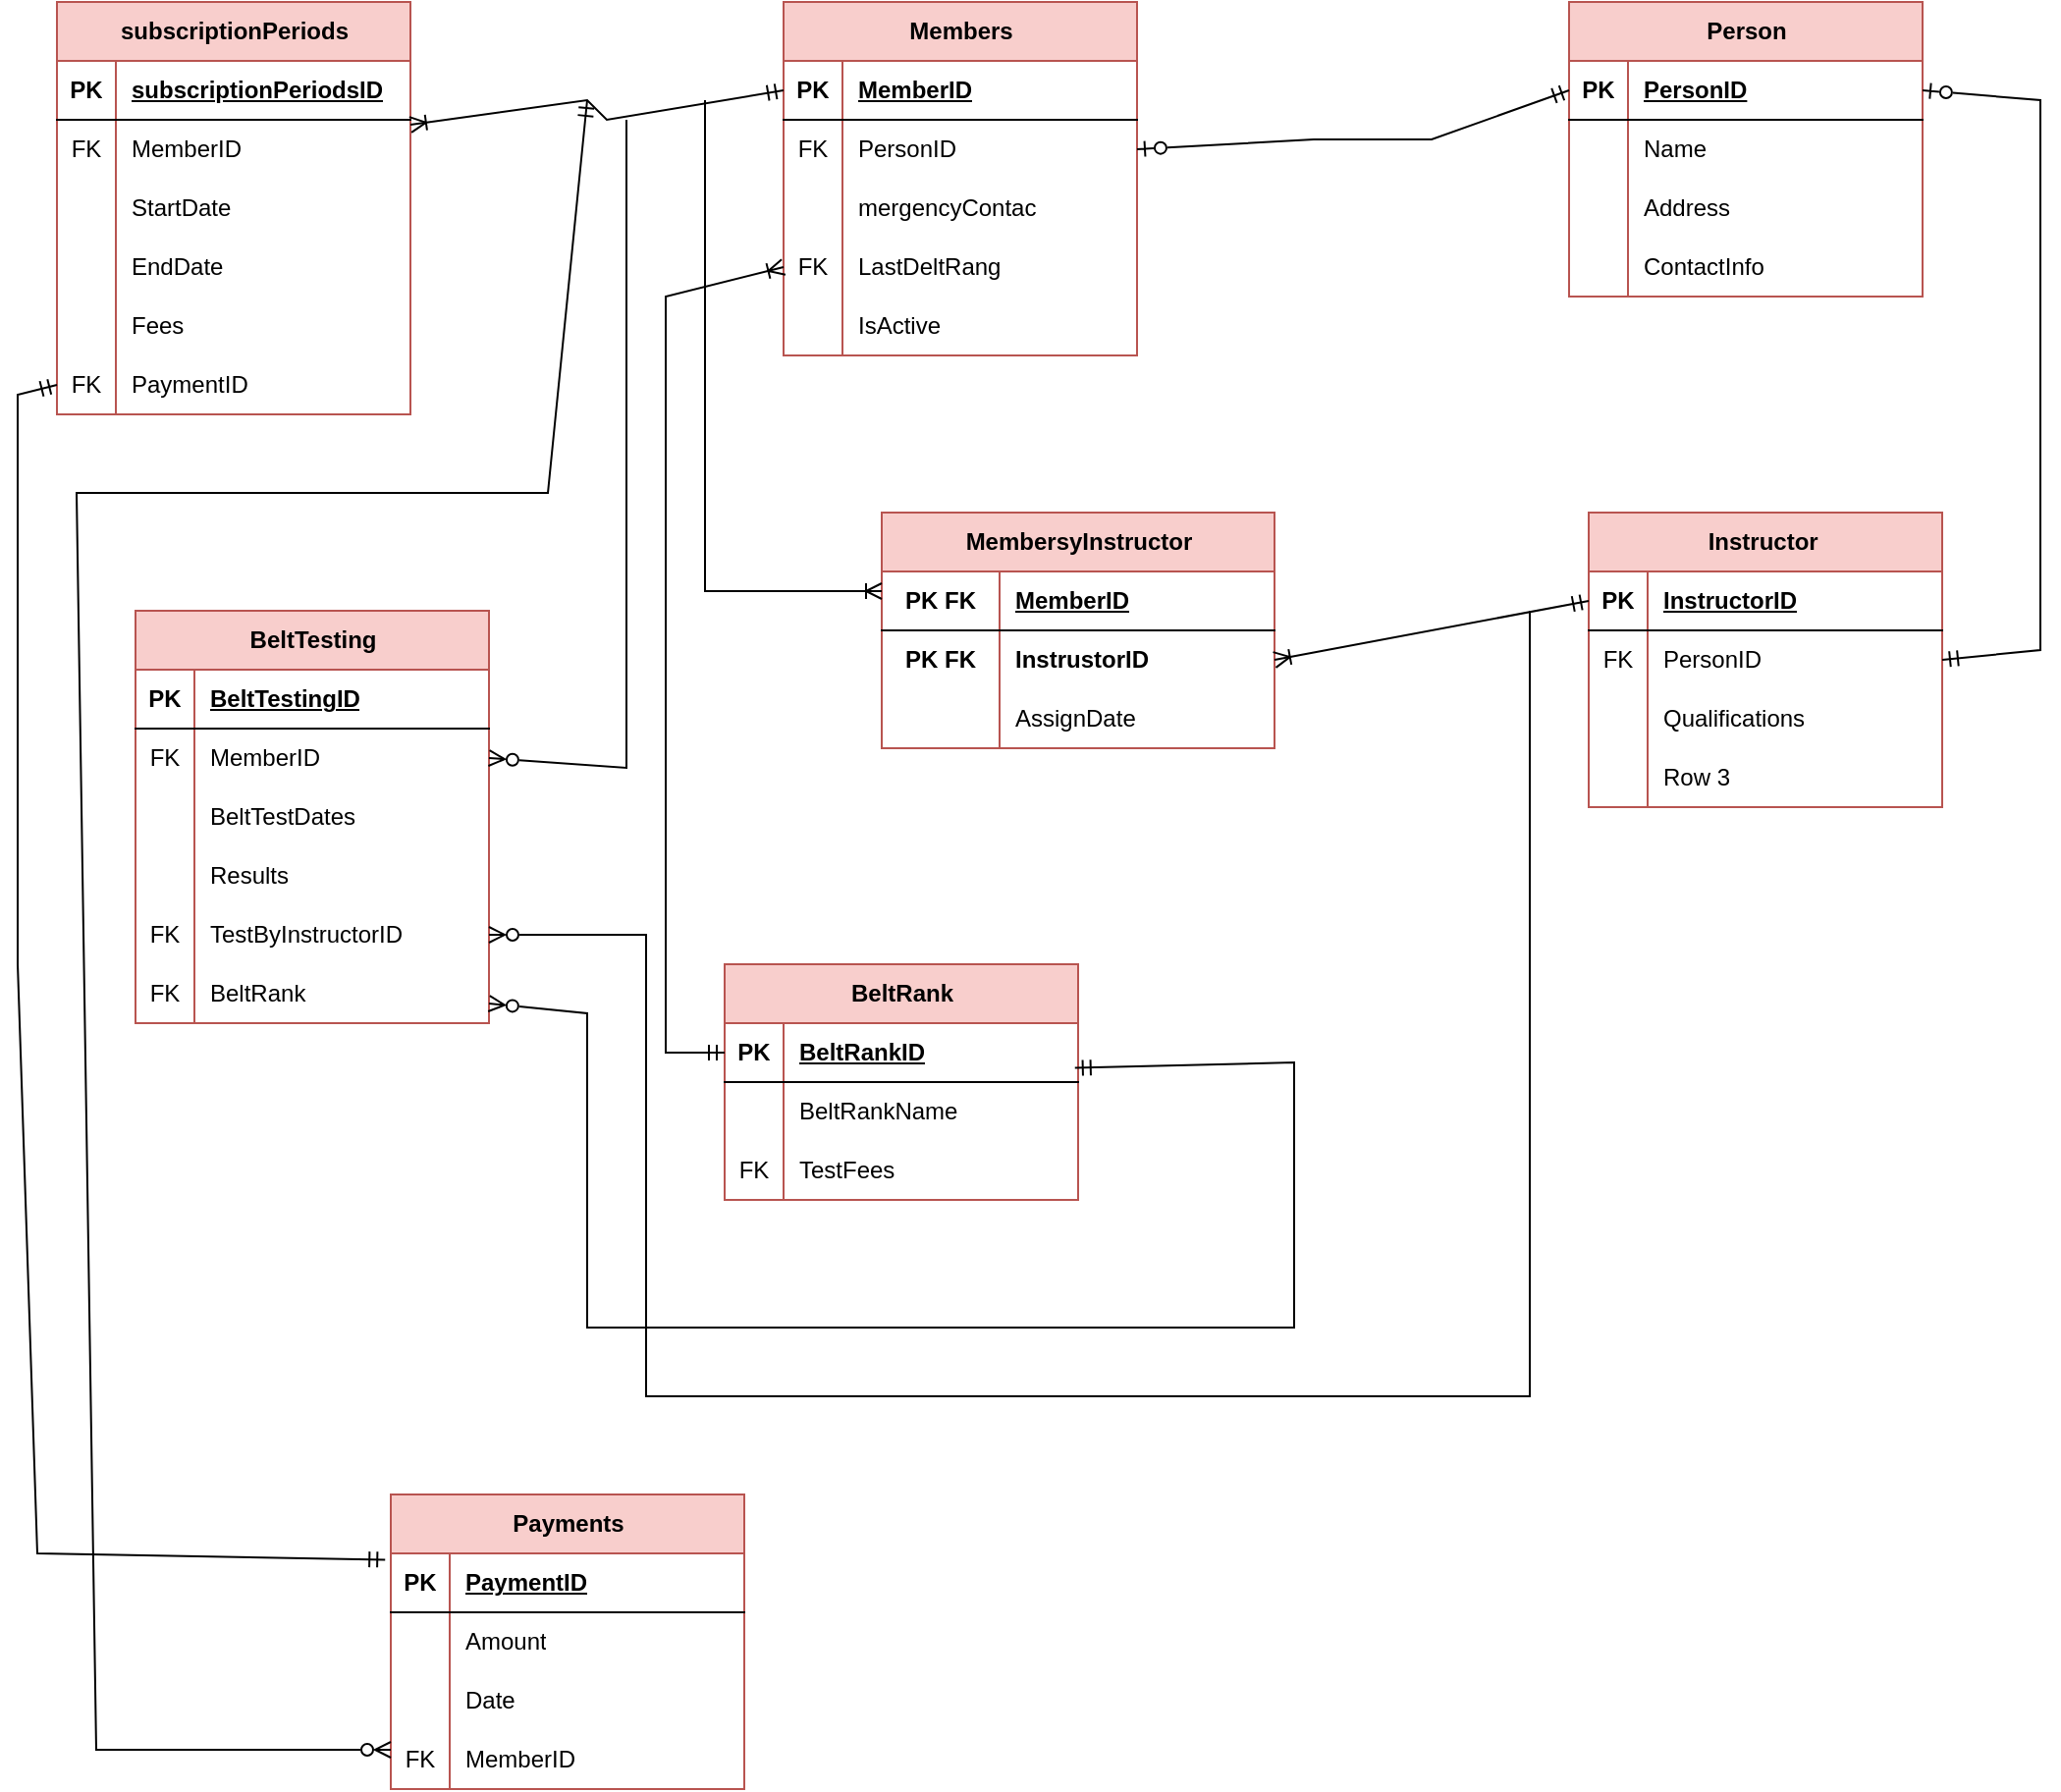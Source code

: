 <mxfile version="25.0.3">
  <diagram name="Page-1" id="x6dcxa09sV73X_C3K5Bz">
    <mxGraphModel dx="1050" dy="574" grid="1" gridSize="10" guides="1" tooltips="1" connect="1" arrows="1" fold="1" page="1" pageScale="1" pageWidth="2339" pageHeight="3300" math="0" shadow="0">
      <root>
        <mxCell id="0" />
        <mxCell id="1" parent="0" />
        <mxCell id="tFFil8-U_pqD9INkJ2cD-1" value="Person" style="shape=table;startSize=30;container=1;collapsible=1;childLayout=tableLayout;fixedRows=1;rowLines=0;fontStyle=1;align=center;resizeLast=1;html=1;fillColor=#f8cecc;strokeColor=#b85450;" parent="1" vertex="1">
          <mxGeometry x="800" y="10" width="180" height="150" as="geometry" />
        </mxCell>
        <mxCell id="tFFil8-U_pqD9INkJ2cD-2" value="" style="shape=tableRow;horizontal=0;startSize=0;swimlaneHead=0;swimlaneBody=0;fillColor=none;collapsible=0;dropTarget=0;points=[[0,0.5],[1,0.5]];portConstraint=eastwest;top=0;left=0;right=0;bottom=1;" parent="tFFil8-U_pqD9INkJ2cD-1" vertex="1">
          <mxGeometry y="30" width="180" height="30" as="geometry" />
        </mxCell>
        <mxCell id="tFFil8-U_pqD9INkJ2cD-3" value="PK" style="shape=partialRectangle;connectable=0;fillColor=none;top=0;left=0;bottom=0;right=0;fontStyle=1;overflow=hidden;whiteSpace=wrap;html=1;" parent="tFFil8-U_pqD9INkJ2cD-2" vertex="1">
          <mxGeometry width="30" height="30" as="geometry">
            <mxRectangle width="30" height="30" as="alternateBounds" />
          </mxGeometry>
        </mxCell>
        <mxCell id="tFFil8-U_pqD9INkJ2cD-4" value="PersonID" style="shape=partialRectangle;connectable=0;fillColor=none;top=0;left=0;bottom=0;right=0;align=left;spacingLeft=6;fontStyle=5;overflow=hidden;whiteSpace=wrap;html=1;" parent="tFFil8-U_pqD9INkJ2cD-2" vertex="1">
          <mxGeometry x="30" width="150" height="30" as="geometry">
            <mxRectangle width="150" height="30" as="alternateBounds" />
          </mxGeometry>
        </mxCell>
        <mxCell id="tFFil8-U_pqD9INkJ2cD-5" value="" style="shape=tableRow;horizontal=0;startSize=0;swimlaneHead=0;swimlaneBody=0;fillColor=none;collapsible=0;dropTarget=0;points=[[0,0.5],[1,0.5]];portConstraint=eastwest;top=0;left=0;right=0;bottom=0;" parent="tFFil8-U_pqD9INkJ2cD-1" vertex="1">
          <mxGeometry y="60" width="180" height="30" as="geometry" />
        </mxCell>
        <mxCell id="tFFil8-U_pqD9INkJ2cD-6" value="" style="shape=partialRectangle;connectable=0;fillColor=none;top=0;left=0;bottom=0;right=0;editable=1;overflow=hidden;whiteSpace=wrap;html=1;" parent="tFFil8-U_pqD9INkJ2cD-5" vertex="1">
          <mxGeometry width="30" height="30" as="geometry">
            <mxRectangle width="30" height="30" as="alternateBounds" />
          </mxGeometry>
        </mxCell>
        <mxCell id="tFFil8-U_pqD9INkJ2cD-7" value="Name" style="shape=partialRectangle;connectable=0;fillColor=none;top=0;left=0;bottom=0;right=0;align=left;spacingLeft=6;overflow=hidden;whiteSpace=wrap;html=1;" parent="tFFil8-U_pqD9INkJ2cD-5" vertex="1">
          <mxGeometry x="30" width="150" height="30" as="geometry">
            <mxRectangle width="150" height="30" as="alternateBounds" />
          </mxGeometry>
        </mxCell>
        <mxCell id="tFFil8-U_pqD9INkJ2cD-8" value="" style="shape=tableRow;horizontal=0;startSize=0;swimlaneHead=0;swimlaneBody=0;fillColor=none;collapsible=0;dropTarget=0;points=[[0,0.5],[1,0.5]];portConstraint=eastwest;top=0;left=0;right=0;bottom=0;" parent="tFFil8-U_pqD9INkJ2cD-1" vertex="1">
          <mxGeometry y="90" width="180" height="30" as="geometry" />
        </mxCell>
        <mxCell id="tFFil8-U_pqD9INkJ2cD-9" value="" style="shape=partialRectangle;connectable=0;fillColor=none;top=0;left=0;bottom=0;right=0;editable=1;overflow=hidden;whiteSpace=wrap;html=1;" parent="tFFil8-U_pqD9INkJ2cD-8" vertex="1">
          <mxGeometry width="30" height="30" as="geometry">
            <mxRectangle width="30" height="30" as="alternateBounds" />
          </mxGeometry>
        </mxCell>
        <mxCell id="tFFil8-U_pqD9INkJ2cD-10" value="Address" style="shape=partialRectangle;connectable=0;fillColor=none;top=0;left=0;bottom=0;right=0;align=left;spacingLeft=6;overflow=hidden;whiteSpace=wrap;html=1;" parent="tFFil8-U_pqD9INkJ2cD-8" vertex="1">
          <mxGeometry x="30" width="150" height="30" as="geometry">
            <mxRectangle width="150" height="30" as="alternateBounds" />
          </mxGeometry>
        </mxCell>
        <mxCell id="tFFil8-U_pqD9INkJ2cD-11" value="" style="shape=tableRow;horizontal=0;startSize=0;swimlaneHead=0;swimlaneBody=0;fillColor=none;collapsible=0;dropTarget=0;points=[[0,0.5],[1,0.5]];portConstraint=eastwest;top=0;left=0;right=0;bottom=0;" parent="tFFil8-U_pqD9INkJ2cD-1" vertex="1">
          <mxGeometry y="120" width="180" height="30" as="geometry" />
        </mxCell>
        <mxCell id="tFFil8-U_pqD9INkJ2cD-12" value="" style="shape=partialRectangle;connectable=0;fillColor=none;top=0;left=0;bottom=0;right=0;editable=1;overflow=hidden;whiteSpace=wrap;html=1;" parent="tFFil8-U_pqD9INkJ2cD-11" vertex="1">
          <mxGeometry width="30" height="30" as="geometry">
            <mxRectangle width="30" height="30" as="alternateBounds" />
          </mxGeometry>
        </mxCell>
        <mxCell id="tFFil8-U_pqD9INkJ2cD-13" value="ContactInfo" style="shape=partialRectangle;connectable=0;fillColor=none;top=0;left=0;bottom=0;right=0;align=left;spacingLeft=6;overflow=hidden;whiteSpace=wrap;html=1;" parent="tFFil8-U_pqD9INkJ2cD-11" vertex="1">
          <mxGeometry x="30" width="150" height="30" as="geometry">
            <mxRectangle width="150" height="30" as="alternateBounds" />
          </mxGeometry>
        </mxCell>
        <mxCell id="tFFil8-U_pqD9INkJ2cD-23" value="Members" style="shape=table;startSize=30;container=1;collapsible=1;childLayout=tableLayout;fixedRows=1;rowLines=0;fontStyle=1;align=center;resizeLast=1;html=1;fillColor=#f8cecc;strokeColor=#b85450;" parent="1" vertex="1">
          <mxGeometry x="400" y="10" width="180" height="180" as="geometry" />
        </mxCell>
        <mxCell id="tFFil8-U_pqD9INkJ2cD-24" value="" style="shape=tableRow;horizontal=0;startSize=0;swimlaneHead=0;swimlaneBody=0;fillColor=none;collapsible=0;dropTarget=0;points=[[0,0.5],[1,0.5]];portConstraint=eastwest;top=0;left=0;right=0;bottom=1;" parent="tFFil8-U_pqD9INkJ2cD-23" vertex="1">
          <mxGeometry y="30" width="180" height="30" as="geometry" />
        </mxCell>
        <mxCell id="tFFil8-U_pqD9INkJ2cD-25" value="PK" style="shape=partialRectangle;connectable=0;fillColor=none;top=0;left=0;bottom=0;right=0;fontStyle=1;overflow=hidden;whiteSpace=wrap;html=1;" parent="tFFil8-U_pqD9INkJ2cD-24" vertex="1">
          <mxGeometry width="30" height="30" as="geometry">
            <mxRectangle width="30" height="30" as="alternateBounds" />
          </mxGeometry>
        </mxCell>
        <mxCell id="tFFil8-U_pqD9INkJ2cD-26" value="MemberID" style="shape=partialRectangle;connectable=0;fillColor=none;top=0;left=0;bottom=0;right=0;align=left;spacingLeft=6;fontStyle=5;overflow=hidden;whiteSpace=wrap;html=1;" parent="tFFil8-U_pqD9INkJ2cD-24" vertex="1">
          <mxGeometry x="30" width="150" height="30" as="geometry">
            <mxRectangle width="150" height="30" as="alternateBounds" />
          </mxGeometry>
        </mxCell>
        <mxCell id="tFFil8-U_pqD9INkJ2cD-27" value="" style="shape=tableRow;horizontal=0;startSize=0;swimlaneHead=0;swimlaneBody=0;fillColor=none;collapsible=0;dropTarget=0;points=[[0,0.5],[1,0.5]];portConstraint=eastwest;top=0;left=0;right=0;bottom=0;" parent="tFFil8-U_pqD9INkJ2cD-23" vertex="1">
          <mxGeometry y="60" width="180" height="30" as="geometry" />
        </mxCell>
        <mxCell id="tFFil8-U_pqD9INkJ2cD-28" value="FK" style="shape=partialRectangle;connectable=0;fillColor=none;top=0;left=0;bottom=0;right=0;editable=1;overflow=hidden;whiteSpace=wrap;html=1;" parent="tFFil8-U_pqD9INkJ2cD-27" vertex="1">
          <mxGeometry width="30" height="30" as="geometry">
            <mxRectangle width="30" height="30" as="alternateBounds" />
          </mxGeometry>
        </mxCell>
        <mxCell id="tFFil8-U_pqD9INkJ2cD-29" value="PersonID" style="shape=partialRectangle;connectable=0;fillColor=none;top=0;left=0;bottom=0;right=0;align=left;spacingLeft=6;overflow=hidden;whiteSpace=wrap;html=1;" parent="tFFil8-U_pqD9INkJ2cD-27" vertex="1">
          <mxGeometry x="30" width="150" height="30" as="geometry">
            <mxRectangle width="150" height="30" as="alternateBounds" />
          </mxGeometry>
        </mxCell>
        <mxCell id="tFFil8-U_pqD9INkJ2cD-30" value="" style="shape=tableRow;horizontal=0;startSize=0;swimlaneHead=0;swimlaneBody=0;fillColor=none;collapsible=0;dropTarget=0;points=[[0,0.5],[1,0.5]];portConstraint=eastwest;top=0;left=0;right=0;bottom=0;" parent="tFFil8-U_pqD9INkJ2cD-23" vertex="1">
          <mxGeometry y="90" width="180" height="30" as="geometry" />
        </mxCell>
        <mxCell id="tFFil8-U_pqD9INkJ2cD-31" value="" style="shape=partialRectangle;connectable=0;fillColor=none;top=0;left=0;bottom=0;right=0;editable=1;overflow=hidden;whiteSpace=wrap;html=1;" parent="tFFil8-U_pqD9INkJ2cD-30" vertex="1">
          <mxGeometry width="30" height="30" as="geometry">
            <mxRectangle width="30" height="30" as="alternateBounds" />
          </mxGeometry>
        </mxCell>
        <mxCell id="tFFil8-U_pqD9INkJ2cD-32" value="mergency&lt;span style=&quot;background-color: initial;&quot;&gt;Contac&lt;/span&gt;" style="shape=partialRectangle;connectable=0;fillColor=none;top=0;left=0;bottom=0;right=0;align=left;spacingLeft=6;overflow=hidden;whiteSpace=wrap;html=1;" parent="tFFil8-U_pqD9INkJ2cD-30" vertex="1">
          <mxGeometry x="30" width="150" height="30" as="geometry">
            <mxRectangle width="150" height="30" as="alternateBounds" />
          </mxGeometry>
        </mxCell>
        <mxCell id="tFFil8-U_pqD9INkJ2cD-33" value="" style="shape=tableRow;horizontal=0;startSize=0;swimlaneHead=0;swimlaneBody=0;fillColor=none;collapsible=0;dropTarget=0;points=[[0,0.5],[1,0.5]];portConstraint=eastwest;top=0;left=0;right=0;bottom=0;" parent="tFFil8-U_pqD9INkJ2cD-23" vertex="1">
          <mxGeometry y="120" width="180" height="30" as="geometry" />
        </mxCell>
        <mxCell id="tFFil8-U_pqD9INkJ2cD-34" value="FK" style="shape=partialRectangle;connectable=0;fillColor=none;top=0;left=0;bottom=0;right=0;editable=1;overflow=hidden;whiteSpace=wrap;html=1;" parent="tFFil8-U_pqD9INkJ2cD-33" vertex="1">
          <mxGeometry width="30" height="30" as="geometry">
            <mxRectangle width="30" height="30" as="alternateBounds" />
          </mxGeometry>
        </mxCell>
        <mxCell id="tFFil8-U_pqD9INkJ2cD-35" value="LastDeltRang" style="shape=partialRectangle;connectable=0;fillColor=none;top=0;left=0;bottom=0;right=0;align=left;spacingLeft=6;overflow=hidden;whiteSpace=wrap;html=1;" parent="tFFil8-U_pqD9INkJ2cD-33" vertex="1">
          <mxGeometry x="30" width="150" height="30" as="geometry">
            <mxRectangle width="150" height="30" as="alternateBounds" />
          </mxGeometry>
        </mxCell>
        <mxCell id="tFFil8-U_pqD9INkJ2cD-157" value="" style="shape=tableRow;horizontal=0;startSize=0;swimlaneHead=0;swimlaneBody=0;fillColor=none;collapsible=0;dropTarget=0;points=[[0,0.5],[1,0.5]];portConstraint=eastwest;top=0;left=0;right=0;bottom=0;" parent="tFFil8-U_pqD9INkJ2cD-23" vertex="1">
          <mxGeometry y="150" width="180" height="30" as="geometry" />
        </mxCell>
        <mxCell id="tFFil8-U_pqD9INkJ2cD-158" value="" style="shape=partialRectangle;connectable=0;fillColor=none;top=0;left=0;bottom=0;right=0;editable=1;overflow=hidden;whiteSpace=wrap;html=1;" parent="tFFil8-U_pqD9INkJ2cD-157" vertex="1">
          <mxGeometry width="30" height="30" as="geometry">
            <mxRectangle width="30" height="30" as="alternateBounds" />
          </mxGeometry>
        </mxCell>
        <mxCell id="tFFil8-U_pqD9INkJ2cD-159" value="IsActive" style="shape=partialRectangle;connectable=0;fillColor=none;top=0;left=0;bottom=0;right=0;align=left;spacingLeft=6;overflow=hidden;whiteSpace=wrap;html=1;" parent="tFFil8-U_pqD9INkJ2cD-157" vertex="1">
          <mxGeometry x="30" width="150" height="30" as="geometry">
            <mxRectangle width="150" height="30" as="alternateBounds" />
          </mxGeometry>
        </mxCell>
        <mxCell id="tFFil8-U_pqD9INkJ2cD-36" value="subscriptionPeriods" style="shape=table;startSize=30;container=1;collapsible=1;childLayout=tableLayout;fixedRows=1;rowLines=0;fontStyle=1;align=center;resizeLast=1;html=1;fillColor=#f8cecc;strokeColor=#b85450;" parent="1" vertex="1">
          <mxGeometry x="30" y="10" width="180" height="210" as="geometry" />
        </mxCell>
        <mxCell id="tFFil8-U_pqD9INkJ2cD-37" value="" style="shape=tableRow;horizontal=0;startSize=0;swimlaneHead=0;swimlaneBody=0;fillColor=none;collapsible=0;dropTarget=0;points=[[0,0.5],[1,0.5]];portConstraint=eastwest;top=0;left=0;right=0;bottom=1;" parent="tFFil8-U_pqD9INkJ2cD-36" vertex="1">
          <mxGeometry y="30" width="180" height="30" as="geometry" />
        </mxCell>
        <mxCell id="tFFil8-U_pqD9INkJ2cD-38" value="PK" style="shape=partialRectangle;connectable=0;fillColor=none;top=0;left=0;bottom=0;right=0;fontStyle=1;overflow=hidden;whiteSpace=wrap;html=1;" parent="tFFil8-U_pqD9INkJ2cD-37" vertex="1">
          <mxGeometry width="30" height="30" as="geometry">
            <mxRectangle width="30" height="30" as="alternateBounds" />
          </mxGeometry>
        </mxCell>
        <mxCell id="tFFil8-U_pqD9INkJ2cD-39" value="&lt;span style=&quot;text-align: center; text-wrap-mode: nowrap;&quot;&gt;subscriptionPeriodsID&lt;/span&gt;" style="shape=partialRectangle;connectable=0;fillColor=none;top=0;left=0;bottom=0;right=0;align=left;spacingLeft=6;fontStyle=5;overflow=hidden;whiteSpace=wrap;html=1;" parent="tFFil8-U_pqD9INkJ2cD-37" vertex="1">
          <mxGeometry x="30" width="150" height="30" as="geometry">
            <mxRectangle width="150" height="30" as="alternateBounds" />
          </mxGeometry>
        </mxCell>
        <mxCell id="tFFil8-U_pqD9INkJ2cD-40" value="" style="shape=tableRow;horizontal=0;startSize=0;swimlaneHead=0;swimlaneBody=0;fillColor=none;collapsible=0;dropTarget=0;points=[[0,0.5],[1,0.5]];portConstraint=eastwest;top=0;left=0;right=0;bottom=0;" parent="tFFil8-U_pqD9INkJ2cD-36" vertex="1">
          <mxGeometry y="60" width="180" height="30" as="geometry" />
        </mxCell>
        <mxCell id="tFFil8-U_pqD9INkJ2cD-41" value="FK" style="shape=partialRectangle;connectable=0;fillColor=none;top=0;left=0;bottom=0;right=0;editable=1;overflow=hidden;whiteSpace=wrap;html=1;" parent="tFFil8-U_pqD9INkJ2cD-40" vertex="1">
          <mxGeometry width="30" height="30" as="geometry">
            <mxRectangle width="30" height="30" as="alternateBounds" />
          </mxGeometry>
        </mxCell>
        <mxCell id="tFFil8-U_pqD9INkJ2cD-42" value="MemberID" style="shape=partialRectangle;connectable=0;fillColor=none;top=0;left=0;bottom=0;right=0;align=left;spacingLeft=6;overflow=hidden;whiteSpace=wrap;html=1;" parent="tFFil8-U_pqD9INkJ2cD-40" vertex="1">
          <mxGeometry x="30" width="150" height="30" as="geometry">
            <mxRectangle width="150" height="30" as="alternateBounds" />
          </mxGeometry>
        </mxCell>
        <mxCell id="tFFil8-U_pqD9INkJ2cD-43" value="" style="shape=tableRow;horizontal=0;startSize=0;swimlaneHead=0;swimlaneBody=0;fillColor=none;collapsible=0;dropTarget=0;points=[[0,0.5],[1,0.5]];portConstraint=eastwest;top=0;left=0;right=0;bottom=0;" parent="tFFil8-U_pqD9INkJ2cD-36" vertex="1">
          <mxGeometry y="90" width="180" height="30" as="geometry" />
        </mxCell>
        <mxCell id="tFFil8-U_pqD9INkJ2cD-44" value="" style="shape=partialRectangle;connectable=0;fillColor=none;top=0;left=0;bottom=0;right=0;editable=1;overflow=hidden;whiteSpace=wrap;html=1;" parent="tFFil8-U_pqD9INkJ2cD-43" vertex="1">
          <mxGeometry width="30" height="30" as="geometry">
            <mxRectangle width="30" height="30" as="alternateBounds" />
          </mxGeometry>
        </mxCell>
        <mxCell id="tFFil8-U_pqD9INkJ2cD-45" value="StartDate" style="shape=partialRectangle;connectable=0;fillColor=none;top=0;left=0;bottom=0;right=0;align=left;spacingLeft=6;overflow=hidden;whiteSpace=wrap;html=1;" parent="tFFil8-U_pqD9INkJ2cD-43" vertex="1">
          <mxGeometry x="30" width="150" height="30" as="geometry">
            <mxRectangle width="150" height="30" as="alternateBounds" />
          </mxGeometry>
        </mxCell>
        <mxCell id="tFFil8-U_pqD9INkJ2cD-46" value="" style="shape=tableRow;horizontal=0;startSize=0;swimlaneHead=0;swimlaneBody=0;fillColor=none;collapsible=0;dropTarget=0;points=[[0,0.5],[1,0.5]];portConstraint=eastwest;top=0;left=0;right=0;bottom=0;" parent="tFFil8-U_pqD9INkJ2cD-36" vertex="1">
          <mxGeometry y="120" width="180" height="30" as="geometry" />
        </mxCell>
        <mxCell id="tFFil8-U_pqD9INkJ2cD-47" value="" style="shape=partialRectangle;connectable=0;fillColor=none;top=0;left=0;bottom=0;right=0;editable=1;overflow=hidden;whiteSpace=wrap;html=1;" parent="tFFil8-U_pqD9INkJ2cD-46" vertex="1">
          <mxGeometry width="30" height="30" as="geometry">
            <mxRectangle width="30" height="30" as="alternateBounds" />
          </mxGeometry>
        </mxCell>
        <mxCell id="tFFil8-U_pqD9INkJ2cD-48" value="EndDate" style="shape=partialRectangle;connectable=0;fillColor=none;top=0;left=0;bottom=0;right=0;align=left;spacingLeft=6;overflow=hidden;whiteSpace=wrap;html=1;" parent="tFFil8-U_pqD9INkJ2cD-46" vertex="1">
          <mxGeometry x="30" width="150" height="30" as="geometry">
            <mxRectangle width="150" height="30" as="alternateBounds" />
          </mxGeometry>
        </mxCell>
        <mxCell id="tFFil8-U_pqD9INkJ2cD-49" value="" style="shape=tableRow;horizontal=0;startSize=0;swimlaneHead=0;swimlaneBody=0;fillColor=none;collapsible=0;dropTarget=0;points=[[0,0.5],[1,0.5]];portConstraint=eastwest;top=0;left=0;right=0;bottom=0;" parent="tFFil8-U_pqD9INkJ2cD-36" vertex="1">
          <mxGeometry y="150" width="180" height="30" as="geometry" />
        </mxCell>
        <mxCell id="tFFil8-U_pqD9INkJ2cD-50" value="" style="shape=partialRectangle;connectable=0;fillColor=none;top=0;left=0;bottom=0;right=0;editable=1;overflow=hidden;whiteSpace=wrap;html=1;" parent="tFFil8-U_pqD9INkJ2cD-49" vertex="1">
          <mxGeometry width="30" height="30" as="geometry">
            <mxRectangle width="30" height="30" as="alternateBounds" />
          </mxGeometry>
        </mxCell>
        <mxCell id="tFFil8-U_pqD9INkJ2cD-51" value="Fees" style="shape=partialRectangle;connectable=0;fillColor=none;top=0;left=0;bottom=0;right=0;align=left;spacingLeft=6;overflow=hidden;whiteSpace=wrap;html=1;" parent="tFFil8-U_pqD9INkJ2cD-49" vertex="1">
          <mxGeometry x="30" width="150" height="30" as="geometry">
            <mxRectangle width="150" height="30" as="alternateBounds" />
          </mxGeometry>
        </mxCell>
        <mxCell id="tFFil8-U_pqD9INkJ2cD-52" value="" style="shape=tableRow;horizontal=0;startSize=0;swimlaneHead=0;swimlaneBody=0;fillColor=none;collapsible=0;dropTarget=0;points=[[0,0.5],[1,0.5]];portConstraint=eastwest;top=0;left=0;right=0;bottom=0;" parent="tFFil8-U_pqD9INkJ2cD-36" vertex="1">
          <mxGeometry y="180" width="180" height="30" as="geometry" />
        </mxCell>
        <mxCell id="tFFil8-U_pqD9INkJ2cD-53" value="FK" style="shape=partialRectangle;connectable=0;fillColor=none;top=0;left=0;bottom=0;right=0;editable=1;overflow=hidden;whiteSpace=wrap;html=1;" parent="tFFil8-U_pqD9INkJ2cD-52" vertex="1">
          <mxGeometry width="30" height="30" as="geometry">
            <mxRectangle width="30" height="30" as="alternateBounds" />
          </mxGeometry>
        </mxCell>
        <mxCell id="tFFil8-U_pqD9INkJ2cD-54" value="PaymentID" style="shape=partialRectangle;connectable=0;fillColor=none;top=0;left=0;bottom=0;right=0;align=left;spacingLeft=6;overflow=hidden;whiteSpace=wrap;html=1;" parent="tFFil8-U_pqD9INkJ2cD-52" vertex="1">
          <mxGeometry x="30" width="150" height="30" as="geometry">
            <mxRectangle width="150" height="30" as="alternateBounds" />
          </mxGeometry>
        </mxCell>
        <mxCell id="tFFil8-U_pqD9INkJ2cD-55" value="Instructor&amp;nbsp;" style="shape=table;startSize=30;container=1;collapsible=1;childLayout=tableLayout;fixedRows=1;rowLines=0;fontStyle=1;align=center;resizeLast=1;html=1;fillColor=#f8cecc;strokeColor=#b85450;" parent="1" vertex="1">
          <mxGeometry x="810" y="270" width="180" height="150" as="geometry" />
        </mxCell>
        <mxCell id="tFFil8-U_pqD9INkJ2cD-56" value="" style="shape=tableRow;horizontal=0;startSize=0;swimlaneHead=0;swimlaneBody=0;fillColor=none;collapsible=0;dropTarget=0;points=[[0,0.5],[1,0.5]];portConstraint=eastwest;top=0;left=0;right=0;bottom=1;" parent="tFFil8-U_pqD9INkJ2cD-55" vertex="1">
          <mxGeometry y="30" width="180" height="30" as="geometry" />
        </mxCell>
        <mxCell id="tFFil8-U_pqD9INkJ2cD-57" value="PK" style="shape=partialRectangle;connectable=0;fillColor=none;top=0;left=0;bottom=0;right=0;fontStyle=1;overflow=hidden;whiteSpace=wrap;html=1;" parent="tFFil8-U_pqD9INkJ2cD-56" vertex="1">
          <mxGeometry width="30" height="30" as="geometry">
            <mxRectangle width="30" height="30" as="alternateBounds" />
          </mxGeometry>
        </mxCell>
        <mxCell id="tFFil8-U_pqD9INkJ2cD-58" value="InstructorID" style="shape=partialRectangle;connectable=0;fillColor=none;top=0;left=0;bottom=0;right=0;align=left;spacingLeft=6;fontStyle=5;overflow=hidden;whiteSpace=wrap;html=1;" parent="tFFil8-U_pqD9INkJ2cD-56" vertex="1">
          <mxGeometry x="30" width="150" height="30" as="geometry">
            <mxRectangle width="150" height="30" as="alternateBounds" />
          </mxGeometry>
        </mxCell>
        <mxCell id="tFFil8-U_pqD9INkJ2cD-59" value="" style="shape=tableRow;horizontal=0;startSize=0;swimlaneHead=0;swimlaneBody=0;fillColor=none;collapsible=0;dropTarget=0;points=[[0,0.5],[1,0.5]];portConstraint=eastwest;top=0;left=0;right=0;bottom=0;" parent="tFFil8-U_pqD9INkJ2cD-55" vertex="1">
          <mxGeometry y="60" width="180" height="30" as="geometry" />
        </mxCell>
        <mxCell id="tFFil8-U_pqD9INkJ2cD-60" value="FK" style="shape=partialRectangle;connectable=0;fillColor=none;top=0;left=0;bottom=0;right=0;editable=1;overflow=hidden;whiteSpace=wrap;html=1;" parent="tFFil8-U_pqD9INkJ2cD-59" vertex="1">
          <mxGeometry width="30" height="30" as="geometry">
            <mxRectangle width="30" height="30" as="alternateBounds" />
          </mxGeometry>
        </mxCell>
        <mxCell id="tFFil8-U_pqD9INkJ2cD-61" value="PersonID" style="shape=partialRectangle;connectable=0;fillColor=none;top=0;left=0;bottom=0;right=0;align=left;spacingLeft=6;overflow=hidden;whiteSpace=wrap;html=1;" parent="tFFil8-U_pqD9INkJ2cD-59" vertex="1">
          <mxGeometry x="30" width="150" height="30" as="geometry">
            <mxRectangle width="150" height="30" as="alternateBounds" />
          </mxGeometry>
        </mxCell>
        <mxCell id="tFFil8-U_pqD9INkJ2cD-62" value="" style="shape=tableRow;horizontal=0;startSize=0;swimlaneHead=0;swimlaneBody=0;fillColor=none;collapsible=0;dropTarget=0;points=[[0,0.5],[1,0.5]];portConstraint=eastwest;top=0;left=0;right=0;bottom=0;" parent="tFFil8-U_pqD9INkJ2cD-55" vertex="1">
          <mxGeometry y="90" width="180" height="30" as="geometry" />
        </mxCell>
        <mxCell id="tFFil8-U_pqD9INkJ2cD-63" value="" style="shape=partialRectangle;connectable=0;fillColor=none;top=0;left=0;bottom=0;right=0;editable=1;overflow=hidden;whiteSpace=wrap;html=1;" parent="tFFil8-U_pqD9INkJ2cD-62" vertex="1">
          <mxGeometry width="30" height="30" as="geometry">
            <mxRectangle width="30" height="30" as="alternateBounds" />
          </mxGeometry>
        </mxCell>
        <mxCell id="tFFil8-U_pqD9INkJ2cD-64" value="Qualifications" style="shape=partialRectangle;connectable=0;fillColor=none;top=0;left=0;bottom=0;right=0;align=left;spacingLeft=6;overflow=hidden;whiteSpace=wrap;html=1;" parent="tFFil8-U_pqD9INkJ2cD-62" vertex="1">
          <mxGeometry x="30" width="150" height="30" as="geometry">
            <mxRectangle width="150" height="30" as="alternateBounds" />
          </mxGeometry>
        </mxCell>
        <mxCell id="tFFil8-U_pqD9INkJ2cD-65" value="" style="shape=tableRow;horizontal=0;startSize=0;swimlaneHead=0;swimlaneBody=0;fillColor=none;collapsible=0;dropTarget=0;points=[[0,0.5],[1,0.5]];portConstraint=eastwest;top=0;left=0;right=0;bottom=0;" parent="tFFil8-U_pqD9INkJ2cD-55" vertex="1">
          <mxGeometry y="120" width="180" height="30" as="geometry" />
        </mxCell>
        <mxCell id="tFFil8-U_pqD9INkJ2cD-66" value="" style="shape=partialRectangle;connectable=0;fillColor=none;top=0;left=0;bottom=0;right=0;editable=1;overflow=hidden;whiteSpace=wrap;html=1;" parent="tFFil8-U_pqD9INkJ2cD-65" vertex="1">
          <mxGeometry width="30" height="30" as="geometry">
            <mxRectangle width="30" height="30" as="alternateBounds" />
          </mxGeometry>
        </mxCell>
        <mxCell id="tFFil8-U_pqD9INkJ2cD-67" value="Row 3" style="shape=partialRectangle;connectable=0;fillColor=none;top=0;left=0;bottom=0;right=0;align=left;spacingLeft=6;overflow=hidden;whiteSpace=wrap;html=1;" parent="tFFil8-U_pqD9INkJ2cD-65" vertex="1">
          <mxGeometry x="30" width="150" height="30" as="geometry">
            <mxRectangle width="150" height="30" as="alternateBounds" />
          </mxGeometry>
        </mxCell>
        <mxCell id="tFFil8-U_pqD9INkJ2cD-69" value="" style="endArrow=ERmandOne;html=1;rounded=0;entryX=0;entryY=0.5;entryDx=0;entryDy=0;exitX=1;exitY=0.5;exitDx=0;exitDy=0;endFill=0;startArrow=ERzeroToOne;startFill=0;" parent="1" source="tFFil8-U_pqD9INkJ2cD-27" target="tFFil8-U_pqD9INkJ2cD-2" edge="1">
          <mxGeometry width="50" height="50" relative="1" as="geometry">
            <mxPoint x="500" y="210" as="sourcePoint" />
            <mxPoint x="550" y="160" as="targetPoint" />
            <Array as="points">
              <mxPoint x="670" y="80" />
              <mxPoint x="730" y="80" />
            </Array>
          </mxGeometry>
        </mxCell>
        <mxCell id="tFFil8-U_pqD9INkJ2cD-70" value="" style="endArrow=ERzeroToOne;html=1;rounded=0;exitX=1;exitY=0.5;exitDx=0;exitDy=0;entryX=1;entryY=0.5;entryDx=0;entryDy=0;startArrow=ERmandOne;startFill=0;endFill=0;" parent="1" source="tFFil8-U_pqD9INkJ2cD-59" target="tFFil8-U_pqD9INkJ2cD-2" edge="1">
          <mxGeometry width="50" height="50" relative="1" as="geometry">
            <mxPoint x="710" y="320" as="sourcePoint" />
            <mxPoint x="1040" y="320" as="targetPoint" />
            <Array as="points">
              <mxPoint x="1040" y="340" />
              <mxPoint x="1040" y="60" />
            </Array>
          </mxGeometry>
        </mxCell>
        <mxCell id="tFFil8-U_pqD9INkJ2cD-71" value="" style="endArrow=ERmandOne;html=1;rounded=0;entryX=0;entryY=0.5;entryDx=0;entryDy=0;endFill=0;startArrow=ERoneToMany;startFill=0;" parent="1" source="tFFil8-U_pqD9INkJ2cD-40" target="tFFil8-U_pqD9INkJ2cD-24" edge="1">
          <mxGeometry width="50" height="50" relative="1" as="geometry">
            <mxPoint x="500" y="210" as="sourcePoint" />
            <mxPoint x="390" y="60" as="targetPoint" />
            <Array as="points">
              <mxPoint x="300" y="60" />
              <mxPoint x="310" y="70" />
            </Array>
          </mxGeometry>
        </mxCell>
        <mxCell id="tFFil8-U_pqD9INkJ2cD-85" value="MembersyInstructor" style="shape=table;startSize=30;container=1;collapsible=1;childLayout=tableLayout;fixedRows=1;rowLines=0;fontStyle=1;align=center;resizeLast=1;html=1;fillColor=#f8cecc;strokeColor=#b85450;" parent="1" vertex="1">
          <mxGeometry x="450" y="270" width="200" height="120" as="geometry" />
        </mxCell>
        <mxCell id="tFFil8-U_pqD9INkJ2cD-86" value="" style="shape=tableRow;horizontal=0;startSize=0;swimlaneHead=0;swimlaneBody=0;fillColor=none;collapsible=0;dropTarget=0;points=[[0,0.5],[1,0.5]];portConstraint=eastwest;top=0;left=0;right=0;bottom=1;" parent="tFFil8-U_pqD9INkJ2cD-85" vertex="1">
          <mxGeometry y="30" width="200" height="30" as="geometry" />
        </mxCell>
        <mxCell id="tFFil8-U_pqD9INkJ2cD-87" value="PK FK" style="shape=partialRectangle;connectable=0;fillColor=none;top=0;left=0;bottom=0;right=0;fontStyle=1;overflow=hidden;whiteSpace=wrap;html=1;" parent="tFFil8-U_pqD9INkJ2cD-86" vertex="1">
          <mxGeometry width="60" height="30" as="geometry">
            <mxRectangle width="60" height="30" as="alternateBounds" />
          </mxGeometry>
        </mxCell>
        <mxCell id="tFFil8-U_pqD9INkJ2cD-88" value="&lt;span style=&quot;text-align: center; text-wrap-mode: nowrap;&quot;&gt;MemberID&lt;/span&gt;" style="shape=partialRectangle;connectable=0;fillColor=none;top=0;left=0;bottom=0;right=0;align=left;spacingLeft=6;fontStyle=5;overflow=hidden;whiteSpace=wrap;html=1;" parent="tFFil8-U_pqD9INkJ2cD-86" vertex="1">
          <mxGeometry x="60" width="140" height="30" as="geometry">
            <mxRectangle width="140" height="30" as="alternateBounds" />
          </mxGeometry>
        </mxCell>
        <mxCell id="tFFil8-U_pqD9INkJ2cD-89" value="" style="shape=tableRow;horizontal=0;startSize=0;swimlaneHead=0;swimlaneBody=0;fillColor=none;collapsible=0;dropTarget=0;points=[[0,0.5],[1,0.5]];portConstraint=eastwest;top=0;left=0;right=0;bottom=0;" parent="tFFil8-U_pqD9INkJ2cD-85" vertex="1">
          <mxGeometry y="60" width="200" height="30" as="geometry" />
        </mxCell>
        <mxCell id="tFFil8-U_pqD9INkJ2cD-90" value="&lt;b&gt;PK FK&lt;/b&gt;" style="shape=partialRectangle;connectable=0;fillColor=none;top=0;left=0;bottom=0;right=0;editable=1;overflow=hidden;whiteSpace=wrap;html=1;" parent="tFFil8-U_pqD9INkJ2cD-89" vertex="1">
          <mxGeometry width="60" height="30" as="geometry">
            <mxRectangle width="60" height="30" as="alternateBounds" />
          </mxGeometry>
        </mxCell>
        <mxCell id="tFFil8-U_pqD9INkJ2cD-91" value="&lt;b&gt;InstrustorID&lt;/b&gt;" style="shape=partialRectangle;connectable=0;fillColor=none;top=0;left=0;bottom=0;right=0;align=left;spacingLeft=6;overflow=hidden;whiteSpace=wrap;html=1;" parent="tFFil8-U_pqD9INkJ2cD-89" vertex="1">
          <mxGeometry x="60" width="140" height="30" as="geometry">
            <mxRectangle width="140" height="30" as="alternateBounds" />
          </mxGeometry>
        </mxCell>
        <mxCell id="tFFil8-U_pqD9INkJ2cD-92" value="" style="shape=tableRow;horizontal=0;startSize=0;swimlaneHead=0;swimlaneBody=0;fillColor=none;collapsible=0;dropTarget=0;points=[[0,0.5],[1,0.5]];portConstraint=eastwest;top=0;left=0;right=0;bottom=0;" parent="tFFil8-U_pqD9INkJ2cD-85" vertex="1">
          <mxGeometry y="90" width="200" height="30" as="geometry" />
        </mxCell>
        <mxCell id="tFFil8-U_pqD9INkJ2cD-93" value="" style="shape=partialRectangle;connectable=0;fillColor=none;top=0;left=0;bottom=0;right=0;editable=1;overflow=hidden;whiteSpace=wrap;html=1;" parent="tFFil8-U_pqD9INkJ2cD-92" vertex="1">
          <mxGeometry width="60" height="30" as="geometry">
            <mxRectangle width="60" height="30" as="alternateBounds" />
          </mxGeometry>
        </mxCell>
        <mxCell id="tFFil8-U_pqD9INkJ2cD-94" value="AssignDate" style="shape=partialRectangle;connectable=0;fillColor=none;top=0;left=0;bottom=0;right=0;align=left;spacingLeft=6;overflow=hidden;whiteSpace=wrap;html=1;" parent="tFFil8-U_pqD9INkJ2cD-92" vertex="1">
          <mxGeometry x="60" width="140" height="30" as="geometry">
            <mxRectangle width="140" height="30" as="alternateBounds" />
          </mxGeometry>
        </mxCell>
        <mxCell id="tFFil8-U_pqD9INkJ2cD-101" value="" style="endArrow=ERoneToMany;html=1;rounded=0;endFill=0;" parent="1" edge="1">
          <mxGeometry width="50" height="50" relative="1" as="geometry">
            <mxPoint x="360" y="60" as="sourcePoint" />
            <mxPoint x="450" y="310" as="targetPoint" />
            <Array as="points">
              <mxPoint x="360" y="310" />
            </Array>
          </mxGeometry>
        </mxCell>
        <mxCell id="tFFil8-U_pqD9INkJ2cD-102" value="" style="endArrow=ERmandOne;html=1;rounded=0;exitX=1;exitY=0.5;exitDx=0;exitDy=0;entryX=0;entryY=0.5;entryDx=0;entryDy=0;endFill=0;startArrow=ERoneToMany;startFill=0;" parent="1" source="tFFil8-U_pqD9INkJ2cD-89" target="tFFil8-U_pqD9INkJ2cD-56" edge="1">
          <mxGeometry width="50" height="50" relative="1" as="geometry">
            <mxPoint x="680" y="350" as="sourcePoint" />
            <mxPoint x="730" y="300" as="targetPoint" />
          </mxGeometry>
        </mxCell>
        <mxCell id="tFFil8-U_pqD9INkJ2cD-103" value="BeltRank" style="shape=table;startSize=30;container=1;collapsible=1;childLayout=tableLayout;fixedRows=1;rowLines=0;fontStyle=1;align=center;resizeLast=1;html=1;fillColor=#f8cecc;strokeColor=#b85450;" parent="1" vertex="1">
          <mxGeometry x="370" y="500" width="180" height="120" as="geometry" />
        </mxCell>
        <mxCell id="tFFil8-U_pqD9INkJ2cD-104" value="" style="shape=tableRow;horizontal=0;startSize=0;swimlaneHead=0;swimlaneBody=0;fillColor=none;collapsible=0;dropTarget=0;points=[[0,0.5],[1,0.5]];portConstraint=eastwest;top=0;left=0;right=0;bottom=1;" parent="tFFil8-U_pqD9INkJ2cD-103" vertex="1">
          <mxGeometry y="30" width="180" height="30" as="geometry" />
        </mxCell>
        <mxCell id="tFFil8-U_pqD9INkJ2cD-105" value="PK" style="shape=partialRectangle;connectable=0;fillColor=none;top=0;left=0;bottom=0;right=0;fontStyle=1;overflow=hidden;whiteSpace=wrap;html=1;" parent="tFFil8-U_pqD9INkJ2cD-104" vertex="1">
          <mxGeometry width="30" height="30" as="geometry">
            <mxRectangle width="30" height="30" as="alternateBounds" />
          </mxGeometry>
        </mxCell>
        <mxCell id="tFFil8-U_pqD9INkJ2cD-106" value="BeltRankID" style="shape=partialRectangle;connectable=0;fillColor=none;top=0;left=0;bottom=0;right=0;align=left;spacingLeft=6;fontStyle=5;overflow=hidden;whiteSpace=wrap;html=1;" parent="tFFil8-U_pqD9INkJ2cD-104" vertex="1">
          <mxGeometry x="30" width="150" height="30" as="geometry">
            <mxRectangle width="150" height="30" as="alternateBounds" />
          </mxGeometry>
        </mxCell>
        <mxCell id="tFFil8-U_pqD9INkJ2cD-107" value="" style="shape=tableRow;horizontal=0;startSize=0;swimlaneHead=0;swimlaneBody=0;fillColor=none;collapsible=0;dropTarget=0;points=[[0,0.5],[1,0.5]];portConstraint=eastwest;top=0;left=0;right=0;bottom=0;" parent="tFFil8-U_pqD9INkJ2cD-103" vertex="1">
          <mxGeometry y="60" width="180" height="30" as="geometry" />
        </mxCell>
        <mxCell id="tFFil8-U_pqD9INkJ2cD-108" value="" style="shape=partialRectangle;connectable=0;fillColor=none;top=0;left=0;bottom=0;right=0;editable=1;overflow=hidden;whiteSpace=wrap;html=1;" parent="tFFil8-U_pqD9INkJ2cD-107" vertex="1">
          <mxGeometry width="30" height="30" as="geometry">
            <mxRectangle width="30" height="30" as="alternateBounds" />
          </mxGeometry>
        </mxCell>
        <mxCell id="tFFil8-U_pqD9INkJ2cD-109" value="BeltRankName" style="shape=partialRectangle;connectable=0;fillColor=none;top=0;left=0;bottom=0;right=0;align=left;spacingLeft=6;overflow=hidden;whiteSpace=wrap;html=1;" parent="tFFil8-U_pqD9INkJ2cD-107" vertex="1">
          <mxGeometry x="30" width="150" height="30" as="geometry">
            <mxRectangle width="150" height="30" as="alternateBounds" />
          </mxGeometry>
        </mxCell>
        <mxCell id="tFFil8-U_pqD9INkJ2cD-110" value="" style="shape=tableRow;horizontal=0;startSize=0;swimlaneHead=0;swimlaneBody=0;fillColor=none;collapsible=0;dropTarget=0;points=[[0,0.5],[1,0.5]];portConstraint=eastwest;top=0;left=0;right=0;bottom=0;" parent="tFFil8-U_pqD9INkJ2cD-103" vertex="1">
          <mxGeometry y="90" width="180" height="30" as="geometry" />
        </mxCell>
        <mxCell id="tFFil8-U_pqD9INkJ2cD-111" value="FK" style="shape=partialRectangle;connectable=0;fillColor=none;top=0;left=0;bottom=0;right=0;editable=1;overflow=hidden;whiteSpace=wrap;html=1;" parent="tFFil8-U_pqD9INkJ2cD-110" vertex="1">
          <mxGeometry width="30" height="30" as="geometry">
            <mxRectangle width="30" height="30" as="alternateBounds" />
          </mxGeometry>
        </mxCell>
        <mxCell id="tFFil8-U_pqD9INkJ2cD-112" value="TestFees" style="shape=partialRectangle;connectable=0;fillColor=none;top=0;left=0;bottom=0;right=0;align=left;spacingLeft=6;overflow=hidden;whiteSpace=wrap;html=1;" parent="tFFil8-U_pqD9INkJ2cD-110" vertex="1">
          <mxGeometry x="30" width="150" height="30" as="geometry">
            <mxRectangle width="150" height="30" as="alternateBounds" />
          </mxGeometry>
        </mxCell>
        <mxCell id="tFFil8-U_pqD9INkJ2cD-116" value="BeltTesting" style="shape=table;startSize=30;container=1;collapsible=1;childLayout=tableLayout;fixedRows=1;rowLines=0;fontStyle=1;align=center;resizeLast=1;html=1;fillColor=#f8cecc;strokeColor=#b85450;" parent="1" vertex="1">
          <mxGeometry x="70" y="320" width="180" height="210" as="geometry" />
        </mxCell>
        <mxCell id="tFFil8-U_pqD9INkJ2cD-117" value="" style="shape=tableRow;horizontal=0;startSize=0;swimlaneHead=0;swimlaneBody=0;fillColor=none;collapsible=0;dropTarget=0;points=[[0,0.5],[1,0.5]];portConstraint=eastwest;top=0;left=0;right=0;bottom=1;" parent="tFFil8-U_pqD9INkJ2cD-116" vertex="1">
          <mxGeometry y="30" width="180" height="30" as="geometry" />
        </mxCell>
        <mxCell id="tFFil8-U_pqD9INkJ2cD-118" value="PK" style="shape=partialRectangle;connectable=0;fillColor=none;top=0;left=0;bottom=0;right=0;fontStyle=1;overflow=hidden;whiteSpace=wrap;html=1;" parent="tFFil8-U_pqD9INkJ2cD-117" vertex="1">
          <mxGeometry width="30" height="30" as="geometry">
            <mxRectangle width="30" height="30" as="alternateBounds" />
          </mxGeometry>
        </mxCell>
        <mxCell id="tFFil8-U_pqD9INkJ2cD-119" value="BeltTestingID" style="shape=partialRectangle;connectable=0;fillColor=none;top=0;left=0;bottom=0;right=0;align=left;spacingLeft=6;fontStyle=5;overflow=hidden;whiteSpace=wrap;html=1;" parent="tFFil8-U_pqD9INkJ2cD-117" vertex="1">
          <mxGeometry x="30" width="150" height="30" as="geometry">
            <mxRectangle width="150" height="30" as="alternateBounds" />
          </mxGeometry>
        </mxCell>
        <mxCell id="tFFil8-U_pqD9INkJ2cD-120" value="" style="shape=tableRow;horizontal=0;startSize=0;swimlaneHead=0;swimlaneBody=0;fillColor=none;collapsible=0;dropTarget=0;points=[[0,0.5],[1,0.5]];portConstraint=eastwest;top=0;left=0;right=0;bottom=0;" parent="tFFil8-U_pqD9INkJ2cD-116" vertex="1">
          <mxGeometry y="60" width="180" height="30" as="geometry" />
        </mxCell>
        <mxCell id="tFFil8-U_pqD9INkJ2cD-121" value="FK" style="shape=partialRectangle;connectable=0;fillColor=none;top=0;left=0;bottom=0;right=0;editable=1;overflow=hidden;whiteSpace=wrap;html=1;" parent="tFFil8-U_pqD9INkJ2cD-120" vertex="1">
          <mxGeometry width="30" height="30" as="geometry">
            <mxRectangle width="30" height="30" as="alternateBounds" />
          </mxGeometry>
        </mxCell>
        <mxCell id="tFFil8-U_pqD9INkJ2cD-122" value="MemberID" style="shape=partialRectangle;connectable=0;fillColor=none;top=0;left=0;bottom=0;right=0;align=left;spacingLeft=6;overflow=hidden;whiteSpace=wrap;html=1;" parent="tFFil8-U_pqD9INkJ2cD-120" vertex="1">
          <mxGeometry x="30" width="150" height="30" as="geometry">
            <mxRectangle width="150" height="30" as="alternateBounds" />
          </mxGeometry>
        </mxCell>
        <mxCell id="tFFil8-U_pqD9INkJ2cD-123" value="" style="shape=tableRow;horizontal=0;startSize=0;swimlaneHead=0;swimlaneBody=0;fillColor=none;collapsible=0;dropTarget=0;points=[[0,0.5],[1,0.5]];portConstraint=eastwest;top=0;left=0;right=0;bottom=0;" parent="tFFil8-U_pqD9INkJ2cD-116" vertex="1">
          <mxGeometry y="90" width="180" height="30" as="geometry" />
        </mxCell>
        <mxCell id="tFFil8-U_pqD9INkJ2cD-124" value="" style="shape=partialRectangle;connectable=0;fillColor=none;top=0;left=0;bottom=0;right=0;editable=1;overflow=hidden;whiteSpace=wrap;html=1;" parent="tFFil8-U_pqD9INkJ2cD-123" vertex="1">
          <mxGeometry width="30" height="30" as="geometry">
            <mxRectangle width="30" height="30" as="alternateBounds" />
          </mxGeometry>
        </mxCell>
        <mxCell id="tFFil8-U_pqD9INkJ2cD-125" value="BeltTestDates" style="shape=partialRectangle;connectable=0;fillColor=none;top=0;left=0;bottom=0;right=0;align=left;spacingLeft=6;overflow=hidden;whiteSpace=wrap;html=1;" parent="tFFil8-U_pqD9INkJ2cD-123" vertex="1">
          <mxGeometry x="30" width="150" height="30" as="geometry">
            <mxRectangle width="150" height="30" as="alternateBounds" />
          </mxGeometry>
        </mxCell>
        <mxCell id="tFFil8-U_pqD9INkJ2cD-126" value="" style="shape=tableRow;horizontal=0;startSize=0;swimlaneHead=0;swimlaneBody=0;fillColor=none;collapsible=0;dropTarget=0;points=[[0,0.5],[1,0.5]];portConstraint=eastwest;top=0;left=0;right=0;bottom=0;" parent="tFFil8-U_pqD9INkJ2cD-116" vertex="1">
          <mxGeometry y="120" width="180" height="30" as="geometry" />
        </mxCell>
        <mxCell id="tFFil8-U_pqD9INkJ2cD-127" value="" style="shape=partialRectangle;connectable=0;fillColor=none;top=0;left=0;bottom=0;right=0;editable=1;overflow=hidden;whiteSpace=wrap;html=1;" parent="tFFil8-U_pqD9INkJ2cD-126" vertex="1">
          <mxGeometry width="30" height="30" as="geometry">
            <mxRectangle width="30" height="30" as="alternateBounds" />
          </mxGeometry>
        </mxCell>
        <mxCell id="tFFil8-U_pqD9INkJ2cD-128" value="Results" style="shape=partialRectangle;connectable=0;fillColor=none;top=0;left=0;bottom=0;right=0;align=left;spacingLeft=6;overflow=hidden;whiteSpace=wrap;html=1;" parent="tFFil8-U_pqD9INkJ2cD-126" vertex="1">
          <mxGeometry x="30" width="150" height="30" as="geometry">
            <mxRectangle width="150" height="30" as="alternateBounds" />
          </mxGeometry>
        </mxCell>
        <mxCell id="tFFil8-U_pqD9INkJ2cD-133" value="" style="shape=tableRow;horizontal=0;startSize=0;swimlaneHead=0;swimlaneBody=0;fillColor=none;collapsible=0;dropTarget=0;points=[[0,0.5],[1,0.5]];portConstraint=eastwest;top=0;left=0;right=0;bottom=0;" parent="tFFil8-U_pqD9INkJ2cD-116" vertex="1">
          <mxGeometry y="150" width="180" height="30" as="geometry" />
        </mxCell>
        <mxCell id="tFFil8-U_pqD9INkJ2cD-134" value="FK" style="shape=partialRectangle;connectable=0;fillColor=none;top=0;left=0;bottom=0;right=0;editable=1;overflow=hidden;whiteSpace=wrap;html=1;" parent="tFFil8-U_pqD9INkJ2cD-133" vertex="1">
          <mxGeometry width="30" height="30" as="geometry">
            <mxRectangle width="30" height="30" as="alternateBounds" />
          </mxGeometry>
        </mxCell>
        <mxCell id="tFFil8-U_pqD9INkJ2cD-135" value="TestByInstructorID" style="shape=partialRectangle;connectable=0;fillColor=none;top=0;left=0;bottom=0;right=0;align=left;spacingLeft=6;overflow=hidden;whiteSpace=wrap;html=1;" parent="tFFil8-U_pqD9INkJ2cD-133" vertex="1">
          <mxGeometry x="30" width="150" height="30" as="geometry">
            <mxRectangle width="150" height="30" as="alternateBounds" />
          </mxGeometry>
        </mxCell>
        <mxCell id="tFFil8-U_pqD9INkJ2cD-137" value="" style="shape=tableRow;horizontal=0;startSize=0;swimlaneHead=0;swimlaneBody=0;fillColor=none;collapsible=0;dropTarget=0;points=[[0,0.5],[1,0.5]];portConstraint=eastwest;top=0;left=0;right=0;bottom=0;" parent="tFFil8-U_pqD9INkJ2cD-116" vertex="1">
          <mxGeometry y="180" width="180" height="30" as="geometry" />
        </mxCell>
        <mxCell id="tFFil8-U_pqD9INkJ2cD-138" value="FK" style="shape=partialRectangle;connectable=0;fillColor=none;top=0;left=0;bottom=0;right=0;editable=1;overflow=hidden;whiteSpace=wrap;html=1;" parent="tFFil8-U_pqD9INkJ2cD-137" vertex="1">
          <mxGeometry width="30" height="30" as="geometry">
            <mxRectangle width="30" height="30" as="alternateBounds" />
          </mxGeometry>
        </mxCell>
        <mxCell id="tFFil8-U_pqD9INkJ2cD-139" value="BeltRank" style="shape=partialRectangle;connectable=0;fillColor=none;top=0;left=0;bottom=0;right=0;align=left;spacingLeft=6;overflow=hidden;whiteSpace=wrap;html=1;" parent="tFFil8-U_pqD9INkJ2cD-137" vertex="1">
          <mxGeometry x="30" width="150" height="30" as="geometry">
            <mxRectangle width="150" height="30" as="alternateBounds" />
          </mxGeometry>
        </mxCell>
        <mxCell id="tFFil8-U_pqD9INkJ2cD-131" value="" style="endArrow=ERoneToMany;html=1;rounded=0;exitX=0;exitY=0.5;exitDx=0;exitDy=0;entryX=0;entryY=0.5;entryDx=0;entryDy=0;endFill=0;startArrow=ERmandOne;startFill=0;" parent="1" source="tFFil8-U_pqD9INkJ2cD-104" target="tFFil8-U_pqD9INkJ2cD-33" edge="1">
          <mxGeometry width="50" height="50" relative="1" as="geometry">
            <mxPoint x="280" y="520" as="sourcePoint" />
            <mxPoint x="300" y="520" as="targetPoint" />
            <Array as="points">
              <mxPoint x="340" y="545" />
              <mxPoint x="340" y="390" />
              <mxPoint x="340" y="250" />
              <mxPoint x="340" y="160" />
            </Array>
          </mxGeometry>
        </mxCell>
        <mxCell id="tFFil8-U_pqD9INkJ2cD-132" value="" style="endArrow=none;html=1;rounded=0;exitX=1;exitY=0.5;exitDx=0;exitDy=0;startArrow=ERzeroToMany;startFill=0;" parent="1" source="tFFil8-U_pqD9INkJ2cD-120" edge="1">
          <mxGeometry width="50" height="50" relative="1" as="geometry">
            <mxPoint x="150" y="410" as="sourcePoint" />
            <mxPoint x="320" y="70" as="targetPoint" />
            <Array as="points">
              <mxPoint x="320" y="400" />
            </Array>
          </mxGeometry>
        </mxCell>
        <mxCell id="tFFil8-U_pqD9INkJ2cD-136" value="" style="endArrow=none;html=1;rounded=0;exitX=1;exitY=0.5;exitDx=0;exitDy=0;startArrow=ERzeroToMany;startFill=0;" parent="1" source="tFFil8-U_pqD9INkJ2cD-133" edge="1">
          <mxGeometry width="50" height="50" relative="1" as="geometry">
            <mxPoint x="240" y="690" as="sourcePoint" />
            <mxPoint x="780" y="320" as="targetPoint" />
            <Array as="points">
              <mxPoint x="330" y="485" />
              <mxPoint x="330" y="720" />
              <mxPoint x="510" y="720" />
              <mxPoint x="780" y="720" />
            </Array>
          </mxGeometry>
        </mxCell>
        <mxCell id="tFFil8-U_pqD9INkJ2cD-140" value="" style="endArrow=ERmandOne;html=1;rounded=0;entryX=0.991;entryY=0.76;entryDx=0;entryDy=0;endFill=0;startArrow=ERzeroToMany;startFill=0;entryPerimeter=0;" parent="1" target="tFFil8-U_pqD9INkJ2cD-104" edge="1">
          <mxGeometry width="50" height="50" relative="1" as="geometry">
            <mxPoint x="250" y="520" as="sourcePoint" />
            <mxPoint x="580" y="550" as="targetPoint" />
            <Array as="points">
              <mxPoint x="300" y="525" />
              <mxPoint x="300" y="685" />
              <mxPoint x="560" y="685" />
              <mxPoint x="660" y="685" />
              <mxPoint x="660" y="635" />
              <mxPoint x="660" y="550" />
            </Array>
          </mxGeometry>
        </mxCell>
        <mxCell id="tFFil8-U_pqD9INkJ2cD-141" value="Payments" style="shape=table;startSize=30;container=1;collapsible=1;childLayout=tableLayout;fixedRows=1;rowLines=0;fontStyle=1;align=center;resizeLast=1;html=1;fillColor=#f8cecc;strokeColor=#b85450;" parent="1" vertex="1">
          <mxGeometry x="200" y="770" width="180" height="150" as="geometry" />
        </mxCell>
        <mxCell id="tFFil8-U_pqD9INkJ2cD-142" value="" style="shape=tableRow;horizontal=0;startSize=0;swimlaneHead=0;swimlaneBody=0;fillColor=none;collapsible=0;dropTarget=0;points=[[0,0.5],[1,0.5]];portConstraint=eastwest;top=0;left=0;right=0;bottom=1;" parent="tFFil8-U_pqD9INkJ2cD-141" vertex="1">
          <mxGeometry y="30" width="180" height="30" as="geometry" />
        </mxCell>
        <mxCell id="tFFil8-U_pqD9INkJ2cD-143" value="PK" style="shape=partialRectangle;connectable=0;fillColor=none;top=0;left=0;bottom=0;right=0;fontStyle=1;overflow=hidden;whiteSpace=wrap;html=1;" parent="tFFil8-U_pqD9INkJ2cD-142" vertex="1">
          <mxGeometry width="30" height="30" as="geometry">
            <mxRectangle width="30" height="30" as="alternateBounds" />
          </mxGeometry>
        </mxCell>
        <mxCell id="tFFil8-U_pqD9INkJ2cD-144" value="PaymentID" style="shape=partialRectangle;connectable=0;fillColor=none;top=0;left=0;bottom=0;right=0;align=left;spacingLeft=6;fontStyle=5;overflow=hidden;whiteSpace=wrap;html=1;" parent="tFFil8-U_pqD9INkJ2cD-142" vertex="1">
          <mxGeometry x="30" width="150" height="30" as="geometry">
            <mxRectangle width="150" height="30" as="alternateBounds" />
          </mxGeometry>
        </mxCell>
        <mxCell id="tFFil8-U_pqD9INkJ2cD-145" value="" style="shape=tableRow;horizontal=0;startSize=0;swimlaneHead=0;swimlaneBody=0;fillColor=none;collapsible=0;dropTarget=0;points=[[0,0.5],[1,0.5]];portConstraint=eastwest;top=0;left=0;right=0;bottom=0;" parent="tFFil8-U_pqD9INkJ2cD-141" vertex="1">
          <mxGeometry y="60" width="180" height="30" as="geometry" />
        </mxCell>
        <mxCell id="tFFil8-U_pqD9INkJ2cD-146" value="" style="shape=partialRectangle;connectable=0;fillColor=none;top=0;left=0;bottom=0;right=0;editable=1;overflow=hidden;whiteSpace=wrap;html=1;" parent="tFFil8-U_pqD9INkJ2cD-145" vertex="1">
          <mxGeometry width="30" height="30" as="geometry">
            <mxRectangle width="30" height="30" as="alternateBounds" />
          </mxGeometry>
        </mxCell>
        <mxCell id="tFFil8-U_pqD9INkJ2cD-147" value="Amount" style="shape=partialRectangle;connectable=0;fillColor=none;top=0;left=0;bottom=0;right=0;align=left;spacingLeft=6;overflow=hidden;whiteSpace=wrap;html=1;" parent="tFFil8-U_pqD9INkJ2cD-145" vertex="1">
          <mxGeometry x="30" width="150" height="30" as="geometry">
            <mxRectangle width="150" height="30" as="alternateBounds" />
          </mxGeometry>
        </mxCell>
        <mxCell id="tFFil8-U_pqD9INkJ2cD-148" value="" style="shape=tableRow;horizontal=0;startSize=0;swimlaneHead=0;swimlaneBody=0;fillColor=none;collapsible=0;dropTarget=0;points=[[0,0.5],[1,0.5]];portConstraint=eastwest;top=0;left=0;right=0;bottom=0;" parent="tFFil8-U_pqD9INkJ2cD-141" vertex="1">
          <mxGeometry y="90" width="180" height="30" as="geometry" />
        </mxCell>
        <mxCell id="tFFil8-U_pqD9INkJ2cD-149" value="" style="shape=partialRectangle;connectable=0;fillColor=none;top=0;left=0;bottom=0;right=0;editable=1;overflow=hidden;whiteSpace=wrap;html=1;" parent="tFFil8-U_pqD9INkJ2cD-148" vertex="1">
          <mxGeometry width="30" height="30" as="geometry">
            <mxRectangle width="30" height="30" as="alternateBounds" />
          </mxGeometry>
        </mxCell>
        <mxCell id="tFFil8-U_pqD9INkJ2cD-150" value="Date" style="shape=partialRectangle;connectable=0;fillColor=none;top=0;left=0;bottom=0;right=0;align=left;spacingLeft=6;overflow=hidden;whiteSpace=wrap;html=1;" parent="tFFil8-U_pqD9INkJ2cD-148" vertex="1">
          <mxGeometry x="30" width="150" height="30" as="geometry">
            <mxRectangle width="150" height="30" as="alternateBounds" />
          </mxGeometry>
        </mxCell>
        <mxCell id="tFFil8-U_pqD9INkJ2cD-151" value="" style="shape=tableRow;horizontal=0;startSize=0;swimlaneHead=0;swimlaneBody=0;fillColor=none;collapsible=0;dropTarget=0;points=[[0,0.5],[1,0.5]];portConstraint=eastwest;top=0;left=0;right=0;bottom=0;" parent="tFFil8-U_pqD9INkJ2cD-141" vertex="1">
          <mxGeometry y="120" width="180" height="30" as="geometry" />
        </mxCell>
        <mxCell id="tFFil8-U_pqD9INkJ2cD-152" value="FK" style="shape=partialRectangle;connectable=0;fillColor=none;top=0;left=0;bottom=0;right=0;editable=1;overflow=hidden;whiteSpace=wrap;html=1;" parent="tFFil8-U_pqD9INkJ2cD-151" vertex="1">
          <mxGeometry width="30" height="30" as="geometry">
            <mxRectangle width="30" height="30" as="alternateBounds" />
          </mxGeometry>
        </mxCell>
        <mxCell id="tFFil8-U_pqD9INkJ2cD-153" value="MemberID" style="shape=partialRectangle;connectable=0;fillColor=none;top=0;left=0;bottom=0;right=0;align=left;spacingLeft=6;overflow=hidden;whiteSpace=wrap;html=1;" parent="tFFil8-U_pqD9INkJ2cD-151" vertex="1">
          <mxGeometry x="30" width="150" height="30" as="geometry">
            <mxRectangle width="150" height="30" as="alternateBounds" />
          </mxGeometry>
        </mxCell>
        <mxCell id="tFFil8-U_pqD9INkJ2cD-155" value="" style="endArrow=ERmandOne;html=1;rounded=0;exitX=-0.016;exitY=0.107;exitDx=0;exitDy=0;exitPerimeter=0;entryX=0;entryY=0.5;entryDx=0;entryDy=0;endFill=0;startArrow=ERmandOne;startFill=0;" parent="1" source="tFFil8-U_pqD9INkJ2cD-142" target="tFFil8-U_pqD9INkJ2cD-52" edge="1">
          <mxGeometry width="50" height="50" relative="1" as="geometry">
            <mxPoint x="10" y="760" as="sourcePoint" />
            <mxPoint x="30" y="340" as="targetPoint" />
            <Array as="points">
              <mxPoint x="20" y="800" />
              <mxPoint x="10" y="500" />
              <mxPoint x="10" y="210" />
            </Array>
          </mxGeometry>
        </mxCell>
        <mxCell id="tFFil8-U_pqD9INkJ2cD-156" value="" style="endArrow=ERzeroToMany;html=1;rounded=0;endFill=0;startArrow=ERmandOne;startFill=0;" parent="1" edge="1">
          <mxGeometry width="50" height="50" relative="1" as="geometry">
            <mxPoint x="300" y="60" as="sourcePoint" />
            <mxPoint x="200" y="900" as="targetPoint" />
            <Array as="points">
              <mxPoint x="280" y="260" />
              <mxPoint x="40" y="260" />
              <mxPoint x="50" y="900" />
            </Array>
          </mxGeometry>
        </mxCell>
      </root>
    </mxGraphModel>
  </diagram>
</mxfile>
